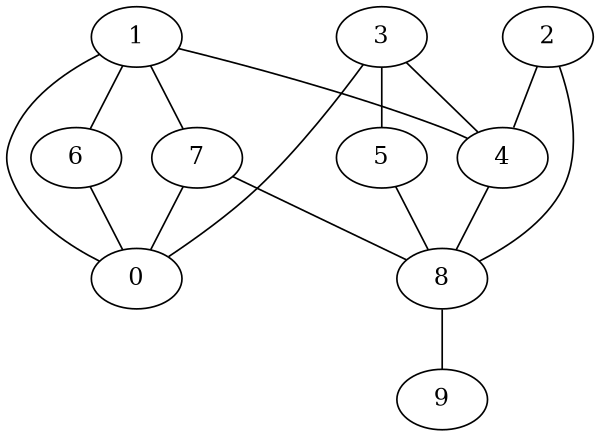graph {
  size ="4,4";
  1 -- 0
  1 -- 4
  1 -- 6
  1 -- 7
  2 -- 4
  2 -- 8
  3 -- 0
  3 -- 4
  3 -- 5
  4 -- 8
  5 -- 8
  6 -- 0
  7 -- 0
  7 -- 8
  8 -- 9
}
